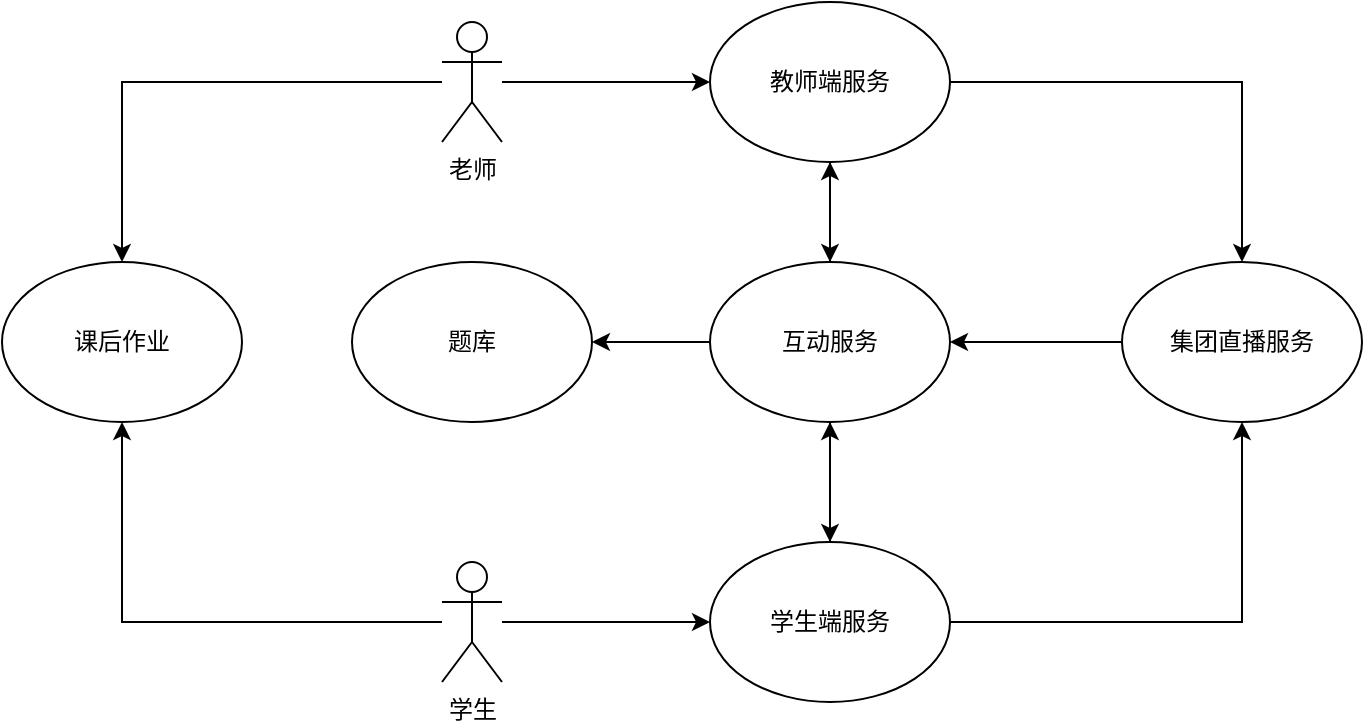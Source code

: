 <mxfile version="13.7.5" type="github"><diagram id="NDPbMqgg9MDp4moAePaq" name="Page-1"><mxGraphModel dx="896" dy="549" grid="1" gridSize="10" guides="1" tooltips="1" connect="1" arrows="1" fold="1" page="1" pageScale="1" pageWidth="827" pageHeight="1169" math="0" shadow="0"><root><mxCell id="0"/><mxCell id="1" parent="0"/><mxCell id="SS5QTmyhc0jkKjKXeLdW-1" style="edgeStyle=orthogonalEdgeStyle;rounded=0;orthogonalLoop=1;jettySize=auto;html=1;entryX=0.5;entryY=0;entryDx=0;entryDy=0;" edge="1" parent="1" source="SS5QTmyhc0jkKjKXeLdW-3" target="SS5QTmyhc0jkKjKXeLdW-16"><mxGeometry relative="1" as="geometry"/></mxCell><mxCell id="SS5QTmyhc0jkKjKXeLdW-2" style="edgeStyle=orthogonalEdgeStyle;rounded=0;orthogonalLoop=1;jettySize=auto;html=1;entryX=0.5;entryY=0;entryDx=0;entryDy=0;" edge="1" parent="1" source="SS5QTmyhc0jkKjKXeLdW-3" target="SS5QTmyhc0jkKjKXeLdW-18"><mxGeometry relative="1" as="geometry"/></mxCell><mxCell id="SS5QTmyhc0jkKjKXeLdW-3" value="教师端服务" style="ellipse;whiteSpace=wrap;html=1;" vertex="1" parent="1"><mxGeometry x="404" y="70" width="120" height="80" as="geometry"/></mxCell><mxCell id="SS5QTmyhc0jkKjKXeLdW-4" style="edgeStyle=orthogonalEdgeStyle;rounded=0;orthogonalLoop=1;jettySize=auto;html=1;entryX=0;entryY=0.5;entryDx=0;entryDy=0;" edge="1" parent="1" source="SS5QTmyhc0jkKjKXeLdW-6" target="SS5QTmyhc0jkKjKXeLdW-3"><mxGeometry relative="1" as="geometry"/></mxCell><mxCell id="SS5QTmyhc0jkKjKXeLdW-5" style="edgeStyle=orthogonalEdgeStyle;rounded=0;orthogonalLoop=1;jettySize=auto;html=1;entryX=0.5;entryY=0;entryDx=0;entryDy=0;" edge="1" parent="1" source="SS5QTmyhc0jkKjKXeLdW-6" target="SS5QTmyhc0jkKjKXeLdW-19"><mxGeometry relative="1" as="geometry"/></mxCell><mxCell id="SS5QTmyhc0jkKjKXeLdW-6" value="老师" style="shape=umlActor;verticalLabelPosition=bottom;verticalAlign=top;html=1;outlineConnect=0;" vertex="1" parent="1"><mxGeometry x="270" y="80" width="30" height="60" as="geometry"/></mxCell><mxCell id="SS5QTmyhc0jkKjKXeLdW-7" style="edgeStyle=orthogonalEdgeStyle;rounded=0;orthogonalLoop=1;jettySize=auto;html=1;" edge="1" parent="1" source="SS5QTmyhc0jkKjKXeLdW-9" target="SS5QTmyhc0jkKjKXeLdW-12"><mxGeometry relative="1" as="geometry"/></mxCell><mxCell id="SS5QTmyhc0jkKjKXeLdW-8" style="edgeStyle=orthogonalEdgeStyle;rounded=0;orthogonalLoop=1;jettySize=auto;html=1;entryX=0.5;entryY=1;entryDx=0;entryDy=0;" edge="1" parent="1" source="SS5QTmyhc0jkKjKXeLdW-9" target="SS5QTmyhc0jkKjKXeLdW-19"><mxGeometry relative="1" as="geometry"/></mxCell><mxCell id="SS5QTmyhc0jkKjKXeLdW-9" value="学生" style="shape=umlActor;verticalLabelPosition=bottom;verticalAlign=top;html=1;outlineConnect=0;" vertex="1" parent="1"><mxGeometry x="270" y="350" width="30" height="60" as="geometry"/></mxCell><mxCell id="SS5QTmyhc0jkKjKXeLdW-10" style="edgeStyle=orthogonalEdgeStyle;rounded=0;orthogonalLoop=1;jettySize=auto;html=1;entryX=0.5;entryY=1;entryDx=0;entryDy=0;" edge="1" parent="1" source="SS5QTmyhc0jkKjKXeLdW-12" target="SS5QTmyhc0jkKjKXeLdW-16"><mxGeometry relative="1" as="geometry"/></mxCell><mxCell id="SS5QTmyhc0jkKjKXeLdW-11" style="edgeStyle=orthogonalEdgeStyle;rounded=0;orthogonalLoop=1;jettySize=auto;html=1;entryX=0.5;entryY=1;entryDx=0;entryDy=0;" edge="1" parent="1" source="SS5QTmyhc0jkKjKXeLdW-12" target="SS5QTmyhc0jkKjKXeLdW-18"><mxGeometry relative="1" as="geometry"/></mxCell><mxCell id="SS5QTmyhc0jkKjKXeLdW-12" value="学生端服务" style="ellipse;whiteSpace=wrap;html=1;" vertex="1" parent="1"><mxGeometry x="404" y="340" width="120" height="80" as="geometry"/></mxCell><mxCell id="SS5QTmyhc0jkKjKXeLdW-13" style="edgeStyle=orthogonalEdgeStyle;rounded=0;orthogonalLoop=1;jettySize=auto;html=1;entryX=0.5;entryY=0;entryDx=0;entryDy=0;" edge="1" parent="1" source="SS5QTmyhc0jkKjKXeLdW-16" target="SS5QTmyhc0jkKjKXeLdW-12"><mxGeometry relative="1" as="geometry"/></mxCell><mxCell id="SS5QTmyhc0jkKjKXeLdW-14" style="edgeStyle=orthogonalEdgeStyle;rounded=0;orthogonalLoop=1;jettySize=auto;html=1;entryX=0.5;entryY=1;entryDx=0;entryDy=0;" edge="1" parent="1" source="SS5QTmyhc0jkKjKXeLdW-16" target="SS5QTmyhc0jkKjKXeLdW-3"><mxGeometry relative="1" as="geometry"/></mxCell><mxCell id="SS5QTmyhc0jkKjKXeLdW-15" style="edgeStyle=orthogonalEdgeStyle;rounded=0;orthogonalLoop=1;jettySize=auto;html=1;entryX=1;entryY=0.5;entryDx=0;entryDy=0;" edge="1" parent="1" source="SS5QTmyhc0jkKjKXeLdW-16" target="SS5QTmyhc0jkKjKXeLdW-20"><mxGeometry relative="1" as="geometry"/></mxCell><mxCell id="SS5QTmyhc0jkKjKXeLdW-16" value="互动服务" style="ellipse;whiteSpace=wrap;html=1;" vertex="1" parent="1"><mxGeometry x="404" y="200" width="120" height="80" as="geometry"/></mxCell><mxCell id="SS5QTmyhc0jkKjKXeLdW-17" style="edgeStyle=orthogonalEdgeStyle;rounded=0;orthogonalLoop=1;jettySize=auto;html=1;entryX=1;entryY=0.5;entryDx=0;entryDy=0;" edge="1" parent="1" source="SS5QTmyhc0jkKjKXeLdW-18" target="SS5QTmyhc0jkKjKXeLdW-16"><mxGeometry relative="1" as="geometry"/></mxCell><mxCell id="SS5QTmyhc0jkKjKXeLdW-18" value="集团直播服务" style="ellipse;whiteSpace=wrap;html=1;" vertex="1" parent="1"><mxGeometry x="610" y="200" width="120" height="80" as="geometry"/></mxCell><mxCell id="SS5QTmyhc0jkKjKXeLdW-19" value="课后作业" style="ellipse;whiteSpace=wrap;html=1;" vertex="1" parent="1"><mxGeometry x="50" y="200" width="120" height="80" as="geometry"/></mxCell><mxCell id="SS5QTmyhc0jkKjKXeLdW-20" value="题库" style="ellipse;whiteSpace=wrap;html=1;" vertex="1" parent="1"><mxGeometry x="225" y="200" width="120" height="80" as="geometry"/></mxCell></root></mxGraphModel></diagram></mxfile>